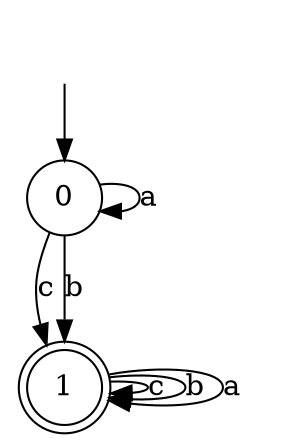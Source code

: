digraph g {
__start [label=""shape=none]
	0[shape="circle" label="0"]
	1[shape="doublecircle" label="1"]
__start -> 0
	0->1 [label="c"]
	0->1 [label="b"]
	0->0 [label="a"]
	1->1 [label="c"]
	1->1 [label="b"]
	1->1 [label="a"]
}
